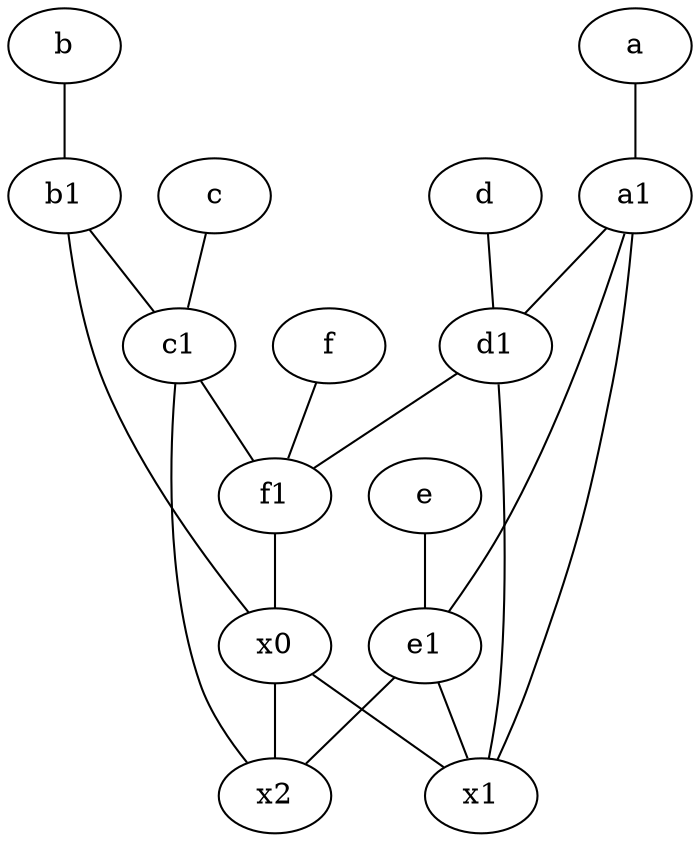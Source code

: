 graph {
	node [labelfontsize=50]
	f1 [labelfontsize=50 pos="3,8!"]
	x0 [labelfontsize=50]
	c [labelfontsize=50 pos="4.5,2!"]
	a1 [labelfontsize=50 pos="8,3!"]
	x2 [labelfontsize=50]
	f [labelfontsize=50 pos="3,9!"]
	b [labelfontsize=50 pos="10,4!"]
	e1 [labelfontsize=50 pos="7,7!"]
	a [labelfontsize=50 pos="8,2!"]
	d [labelfontsize=50 pos="2,5!"]
	c1 [labelfontsize=50 pos="4.5,3!"]
	x1 [labelfontsize=50]
	d1 [labelfontsize=50 pos="3,5!"]
	e [labelfontsize=50 pos="7,9!"]
	b1 [labelfontsize=50 pos="9,4!"]
	f -- f1
	d1 -- x1
	b1 -- x0
	x0 -- x1
	e1 -- x2
	e1 -- x1
	f1 -- x0
	c1 -- x2
	c -- c1
	a1 -- e1
	c1 -- f1
	a -- a1
	b -- b1
	a1 -- d1
	x0 -- x2
	b1 -- c1
	a1 -- x1
	e -- e1
	d1 -- f1
	d -- d1
}
